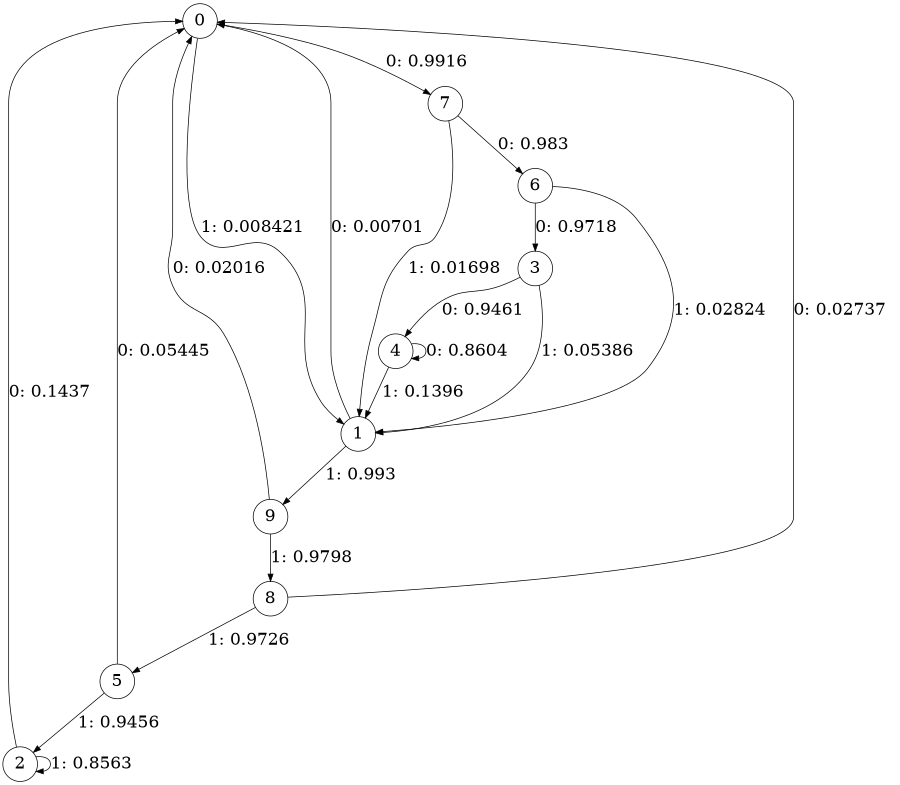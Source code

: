 digraph "ch2_face_source_L5" {
size = "6,8.5";
ratio = "fill";
node [shape = circle];
node [fontsize = 24];
edge [fontsize = 24];
0 -> 7 [label = "0: 0.9916   "];
0 -> 1 [label = "1: 0.008421  "];
1 -> 0 [label = "0: 0.00701  "];
1 -> 9 [label = "1: 0.993    "];
2 -> 0 [label = "0: 0.1437   "];
2 -> 2 [label = "1: 0.8563   "];
3 -> 4 [label = "0: 0.9461   "];
3 -> 1 [label = "1: 0.05386  "];
4 -> 4 [label = "0: 0.8604   "];
4 -> 1 [label = "1: 0.1396   "];
5 -> 0 [label = "0: 0.05445  "];
5 -> 2 [label = "1: 0.9456   "];
6 -> 3 [label = "0: 0.9718   "];
6 -> 1 [label = "1: 0.02824  "];
7 -> 6 [label = "0: 0.983    "];
7 -> 1 [label = "1: 0.01698  "];
8 -> 0 [label = "0: 0.02737  "];
8 -> 5 [label = "1: 0.9726   "];
9 -> 0 [label = "0: 0.02016  "];
9 -> 8 [label = "1: 0.9798   "];
}